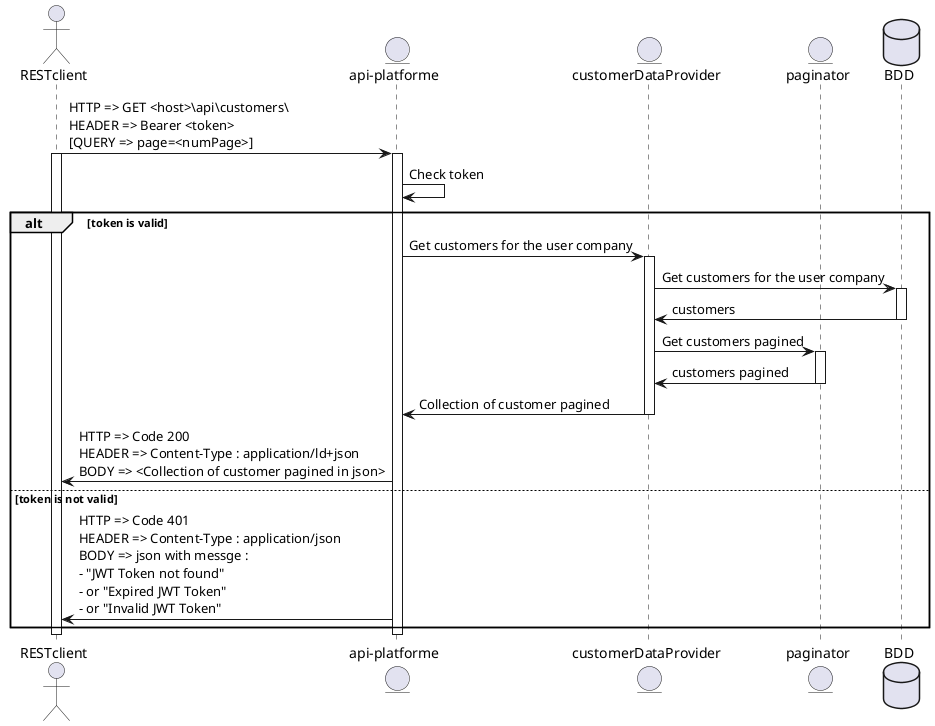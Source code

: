 @startuml
    actor RESTclient
    entity "api-platforme"
    entity customerDataProvider
    entity paginator
    database BDD
    
    RESTclient -> "api-platforme" : HTTP => GET <host>\api\customers\ \nHEADER => Bearer <token> \n[QUERY => page=<numPage>]
    activate "api-platforme"
    activate RESTclient
    "api-platforme" -> "api-platforme" : Check token
    
    alt token is valid 
        "api-platforme" -> customerDataProvider : Get customers for the user company
        activate customerDataProvider
        customerDataProvider -> BDD : Get customers for the user company
        activate BDD
        BDD -> customerDataProvider : customers
        deactivate BDD
        customerDataProvider -> paginator : Get customers pagined
        activate paginator
        paginator -> customerDataProvider : customers pagined
        deactivate paginator
        customerDataProvider -> "api-platforme" : Collection of customer pagined
        deactivate customerDataProvider
        "api-platforme" -> RESTclient : HTTP => Code 200 \nHEADER => Content-Type : application/ld+json \nBODY => <Collection of customer pagined in json> 
    else token is not valid
        "api-platforme" -> RESTclient : HTTP => Code 401 \nHEADER => Content-Type : application/json \nBODY => json with messge : \n- "JWT Token not found" \n- or "Expired JWT Token"\n- or "Invalid JWT Token"
    end
    deactivate "api-platforme"
    deactivate RESTclient
@enduml